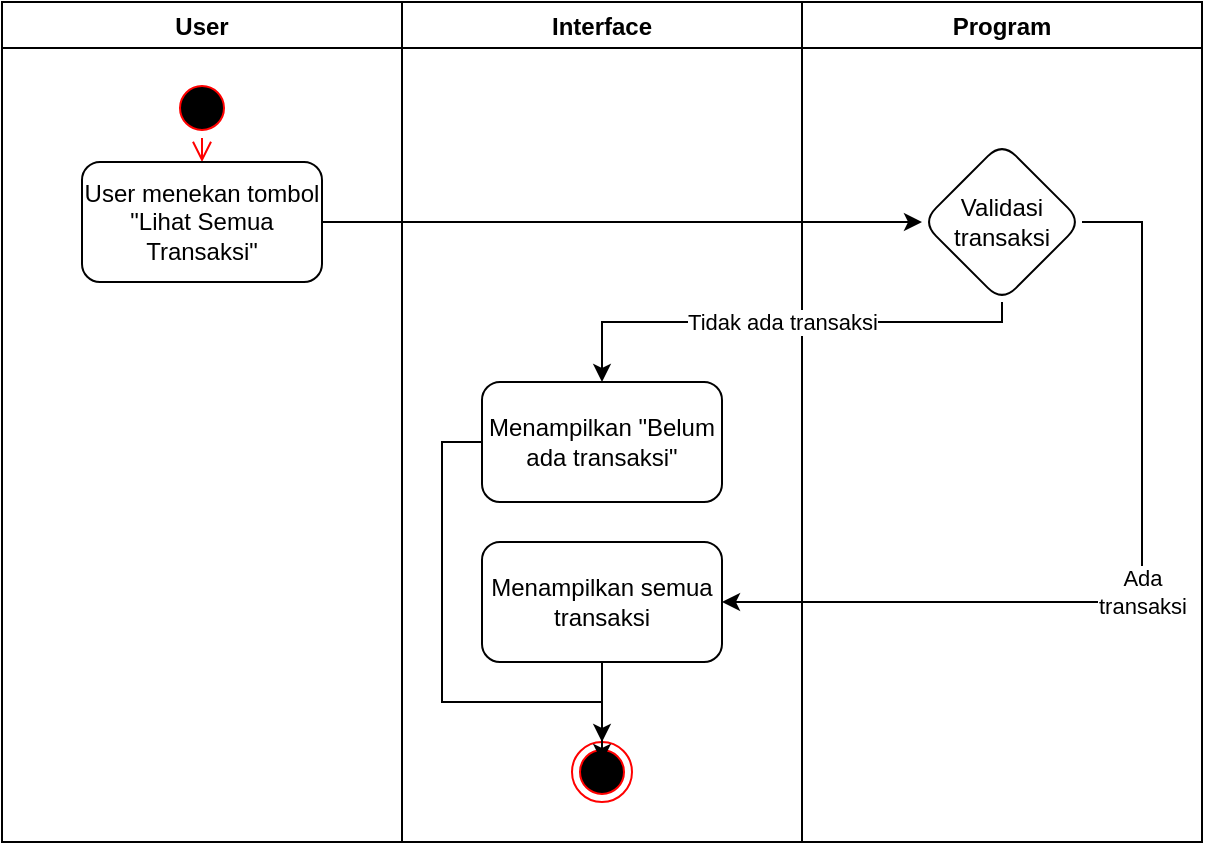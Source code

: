 <mxfile version="16.2.1"><diagram id="jfPEnC39YxAkHPxavCRk" name="Page-1"><mxGraphModel dx="828" dy="493" grid="1" gridSize="10" guides="1" tooltips="1" connect="1" arrows="1" fold="1" page="1" pageScale="1" pageWidth="850" pageHeight="1100" math="0" shadow="0"><root><mxCell id="0"/><mxCell id="1" parent="0"/><mxCell id="KQI5RUebgoX9cTgk_1tt-1" value="User" style="swimlane;" vertex="1" parent="1"><mxGeometry x="80" y="50" width="200" height="420" as="geometry"/></mxCell><mxCell id="KQI5RUebgoX9cTgk_1tt-4" value="" style="ellipse;html=1;shape=startState;fillColor=#000000;strokeColor=#ff0000;" vertex="1" parent="KQI5RUebgoX9cTgk_1tt-1"><mxGeometry x="85" y="38" width="30" height="30" as="geometry"/></mxCell><mxCell id="KQI5RUebgoX9cTgk_1tt-5" value="" style="edgeStyle=orthogonalEdgeStyle;html=1;verticalAlign=bottom;endArrow=open;endSize=8;strokeColor=#ff0000;rounded=0;entryX=0.5;entryY=0;entryDx=0;entryDy=0;" edge="1" source="KQI5RUebgoX9cTgk_1tt-4" parent="KQI5RUebgoX9cTgk_1tt-1"><mxGeometry relative="1" as="geometry"><mxPoint x="100" y="80" as="targetPoint"/></mxGeometry></mxCell><mxCell id="KQI5RUebgoX9cTgk_1tt-28" value="User menekan tombol &quot;Lihat Semua Transaksi&quot;" style="whiteSpace=wrap;html=1;rounded=1;" vertex="1" parent="KQI5RUebgoX9cTgk_1tt-1"><mxGeometry x="40" y="80" width="120" height="60" as="geometry"/></mxCell><mxCell id="KQI5RUebgoX9cTgk_1tt-2" value="Interface" style="swimlane;" vertex="1" parent="1"><mxGeometry x="280" y="50" width="200" height="420" as="geometry"/></mxCell><mxCell id="KQI5RUebgoX9cTgk_1tt-49" value="" style="ellipse;html=1;shape=endState;fillColor=#000000;strokeColor=#ff0000;" vertex="1" parent="KQI5RUebgoX9cTgk_1tt-2"><mxGeometry x="85" y="370" width="30" height="30" as="geometry"/></mxCell><mxCell id="KQI5RUebgoX9cTgk_1tt-117" style="edgeStyle=orthogonalEdgeStyle;rounded=0;orthogonalLoop=1;jettySize=auto;html=1;entryX=0.5;entryY=0.333;entryDx=0;entryDy=0;entryPerimeter=0;" edge="1" parent="KQI5RUebgoX9cTgk_1tt-2" source="KQI5RUebgoX9cTgk_1tt-111" target="KQI5RUebgoX9cTgk_1tt-49"><mxGeometry relative="1" as="geometry"><Array as="points"><mxPoint x="20" y="220"/><mxPoint x="20" y="350"/><mxPoint x="100" y="350"/></Array></mxGeometry></mxCell><mxCell id="KQI5RUebgoX9cTgk_1tt-111" value="Menampilkan &quot;Belum ada transaksi&quot;" style="whiteSpace=wrap;html=1;rounded=1;" vertex="1" parent="KQI5RUebgoX9cTgk_1tt-2"><mxGeometry x="40" y="190" width="120" height="60" as="geometry"/></mxCell><mxCell id="KQI5RUebgoX9cTgk_1tt-116" value="" style="edgeStyle=orthogonalEdgeStyle;rounded=0;orthogonalLoop=1;jettySize=auto;html=1;" edge="1" parent="KQI5RUebgoX9cTgk_1tt-2" source="KQI5RUebgoX9cTgk_1tt-109" target="KQI5RUebgoX9cTgk_1tt-49"><mxGeometry relative="1" as="geometry"/></mxCell><mxCell id="KQI5RUebgoX9cTgk_1tt-109" value="Menampilkan semua transaksi" style="whiteSpace=wrap;html=1;rounded=1;" vertex="1" parent="KQI5RUebgoX9cTgk_1tt-2"><mxGeometry x="40" y="270" width="120" height="60" as="geometry"/></mxCell><mxCell id="KQI5RUebgoX9cTgk_1tt-3" value="Program" style="swimlane;" vertex="1" parent="1"><mxGeometry x="480" y="50" width="200" height="420" as="geometry"/></mxCell><mxCell id="KQI5RUebgoX9cTgk_1tt-56" value="Validasi transaksi" style="rhombus;whiteSpace=wrap;html=1;rounded=1;" vertex="1" parent="KQI5RUebgoX9cTgk_1tt-3"><mxGeometry x="60" y="70" width="80" height="80" as="geometry"/></mxCell><mxCell id="KQI5RUebgoX9cTgk_1tt-65" style="edgeStyle=orthogonalEdgeStyle;rounded=0;orthogonalLoop=1;jettySize=auto;html=1;" edge="1" parent="1" source="KQI5RUebgoX9cTgk_1tt-28" target="KQI5RUebgoX9cTgk_1tt-56"><mxGeometry relative="1" as="geometry"/></mxCell><mxCell id="KQI5RUebgoX9cTgk_1tt-112" value="Tidak ada transaksi" style="edgeStyle=orthogonalEdgeStyle;rounded=0;orthogonalLoop=1;jettySize=auto;html=1;" edge="1" parent="1" source="KQI5RUebgoX9cTgk_1tt-56" target="KQI5RUebgoX9cTgk_1tt-111"><mxGeometry relative="1" as="geometry"><Array as="points"><mxPoint x="580" y="210"/><mxPoint x="380" y="210"/></Array></mxGeometry></mxCell><mxCell id="KQI5RUebgoX9cTgk_1tt-110" value="Ada&lt;br&gt;transaksi" style="edgeStyle=orthogonalEdgeStyle;rounded=0;orthogonalLoop=1;jettySize=auto;html=1;" edge="1" parent="1" source="KQI5RUebgoX9cTgk_1tt-56" target="KQI5RUebgoX9cTgk_1tt-109"><mxGeometry relative="1" as="geometry"><Array as="points"><mxPoint x="650" y="160"/><mxPoint x="650" y="350"/></Array></mxGeometry></mxCell></root></mxGraphModel></diagram></mxfile>